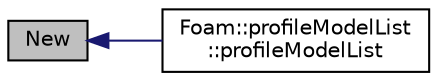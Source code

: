 digraph "New"
{
  bgcolor="transparent";
  edge [fontname="Helvetica",fontsize="10",labelfontname="Helvetica",labelfontsize="10"];
  node [fontname="Helvetica",fontsize="10",shape=record];
  rankdir="LR";
  Node1 [label="New",height=0.2,width=0.4,color="black", fillcolor="grey75", style="filled" fontcolor="black"];
  Node1 -> Node2 [dir="back",color="midnightblue",fontsize="10",style="solid",fontname="Helvetica"];
  Node2 [label="Foam::profileModelList\l::profileModelList",height=0.2,width=0.4,color="black",URL="$classFoam_1_1profileModelList.html#a5624317691611c3fe4249c09f80510dc",tooltip="Constructor. "];
}
